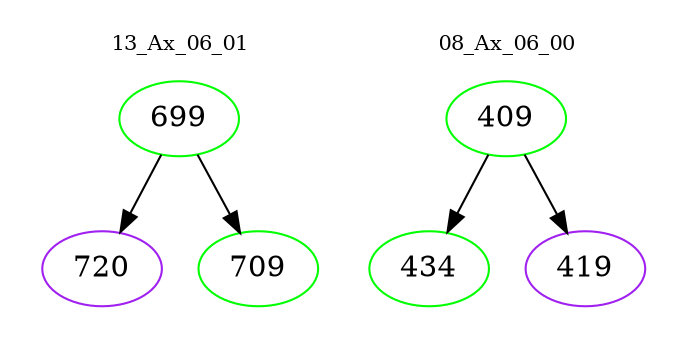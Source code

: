 digraph{
subgraph cluster_0 {
color = white
label = "13_Ax_06_01";
fontsize=10;
T0_699 [label="699", color="green"]
T0_699 -> T0_720 [color="black"]
T0_720 [label="720", color="purple"]
T0_699 -> T0_709 [color="black"]
T0_709 [label="709", color="green"]
}
subgraph cluster_1 {
color = white
label = "08_Ax_06_00";
fontsize=10;
T1_409 [label="409", color="green"]
T1_409 -> T1_434 [color="black"]
T1_434 [label="434", color="green"]
T1_409 -> T1_419 [color="black"]
T1_419 [label="419", color="purple"]
}
}
